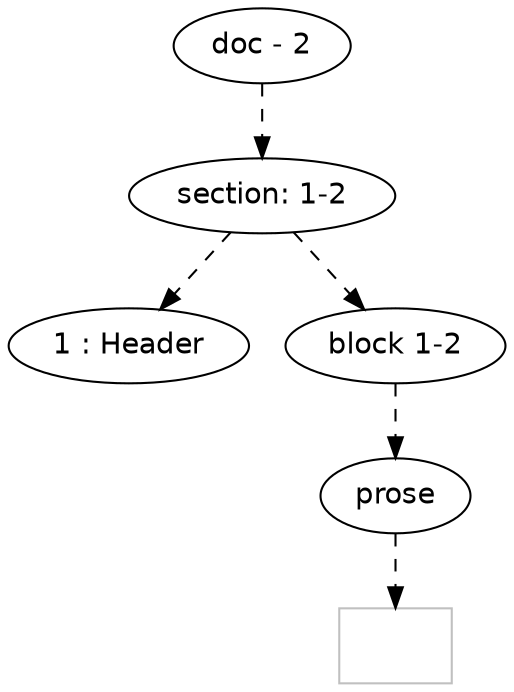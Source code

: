digraph hierarchy {

node [fontname=Helvetica]
edge [style=dashed]

doc_0 [label="doc - 2"]


doc_0 -> { section_1}
{rank=same; section_1}

section_1 [label="section: 1-2"]


section_1 -> { header_2 block_3}
{rank=same; header_2 block_3}

header_2 [label="1 : Header"]

block_3 [label="block 1-2"]


block_3 -> { prose_4}
{rank=same; prose_4}

prose_4 [label="prose"]


prose_4 -> leaf_5
leaf_5  [color=Gray,shape=rectangle,fontname=Inconsolata,label=""]

}

